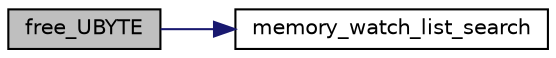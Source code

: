 digraph "free_UBYTE"
{
  edge [fontname="Helvetica",fontsize="10",labelfontname="Helvetica",labelfontsize="10"];
  node [fontname="Helvetica",fontsize="10",shape=record];
  rankdir="LR";
  Node1460 [label="free_UBYTE",height=0.2,width=0.4,color="black", fillcolor="grey75", style="filled", fontcolor="black"];
  Node1460 -> Node1461 [color="midnightblue",fontsize="10",style="solid",fontname="Helvetica"];
  Node1461 [label="memory_watch_list_search",height=0.2,width=0.4,color="black", fillcolor="white", style="filled",URL="$df/d84/foundations_2io__and__os_2memory_8_c.html#a3dc6479d362d6d48bf915d940e643d86"];
}

